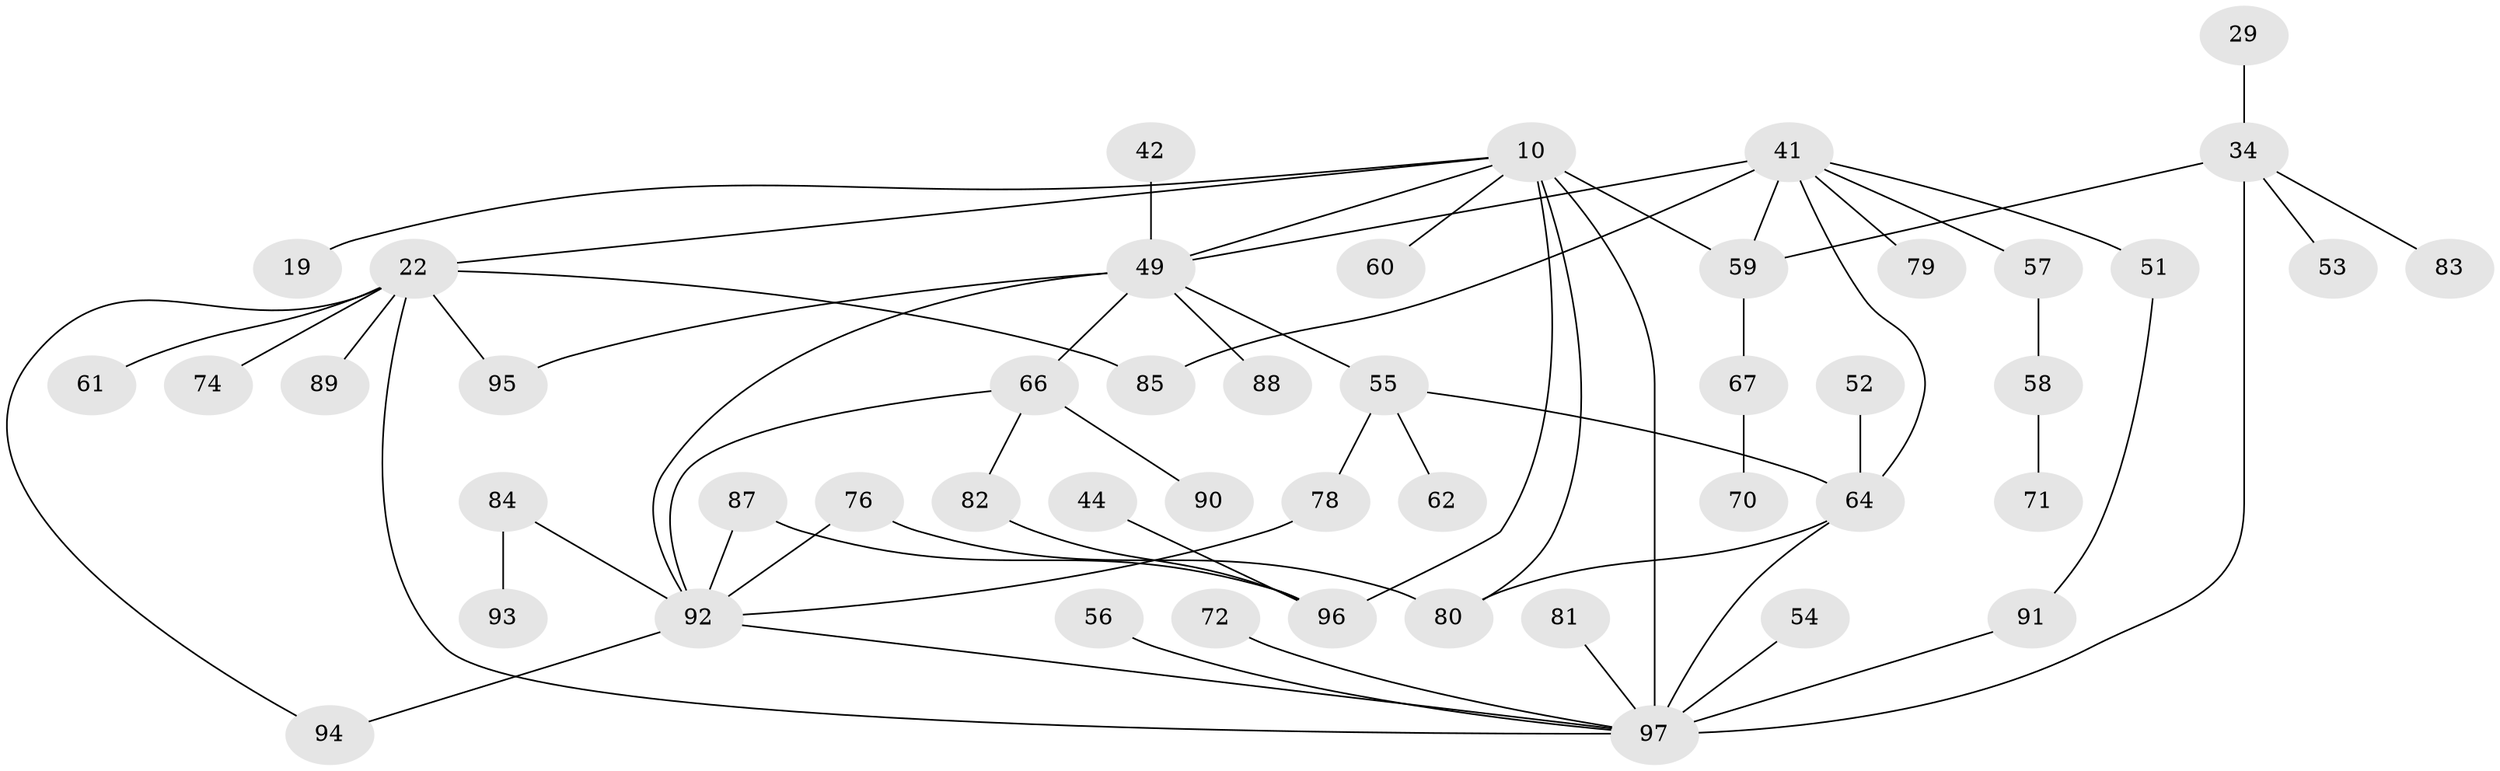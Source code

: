 // original degree distribution, {5: 0.07216494845360824, 4: 0.20618556701030927, 10: 0.010309278350515464, 3: 0.16494845360824742, 8: 0.010309278350515464, 6: 0.010309278350515464, 1: 0.25773195876288657, 2: 0.26804123711340205}
// Generated by graph-tools (version 1.1) at 2025/42/03/09/25 04:42:46]
// undirected, 48 vertices, 63 edges
graph export_dot {
graph [start="1"]
  node [color=gray90,style=filled];
  10 [super="+3"];
  19;
  22 [super="+1+2"];
  29;
  34 [super="+17"];
  41 [super="+18+13"];
  42;
  44;
  49 [super="+20+14+5"];
  51;
  52;
  53;
  54;
  55 [super="+16+46"];
  56;
  57;
  58;
  59 [super="+50"];
  60;
  61;
  62;
  64 [super="+25+43"];
  66 [super="+23"];
  67;
  70;
  71;
  72;
  74;
  76;
  78;
  79;
  80 [super="+32"];
  81 [super="+37"];
  82;
  83;
  84;
  85;
  87;
  88;
  89;
  90;
  91;
  92 [super="+75+73+69+77"];
  93;
  94;
  95;
  96 [super="+86"];
  97 [super="+26+38+45+40+65"];
  10 -- 60;
  10 -- 96 [weight=2];
  10 -- 19;
  10 -- 22;
  10 -- 49 [weight=3];
  10 -- 80;
  10 -- 59;
  10 -- 97 [weight=3];
  22 -- 61;
  22 -- 85;
  22 -- 89;
  22 -- 94;
  22 -- 74;
  22 -- 95;
  22 -- 97;
  29 -- 34;
  34 -- 53;
  34 -- 97 [weight=2];
  34 -- 59;
  34 -- 83;
  41 -- 57;
  41 -- 79;
  41 -- 51;
  41 -- 85;
  41 -- 59 [weight=2];
  41 -- 49;
  41 -- 64;
  42 -- 49;
  44 -- 96;
  49 -- 95;
  49 -- 66 [weight=3];
  49 -- 88;
  49 -- 55 [weight=2];
  49 -- 92 [weight=3];
  51 -- 91;
  52 -- 64;
  54 -- 97;
  55 -- 78;
  55 -- 62;
  55 -- 64;
  56 -- 97;
  57 -- 58;
  58 -- 71;
  59 -- 67;
  64 -- 97 [weight=4];
  64 -- 80;
  66 -- 90;
  66 -- 92;
  66 -- 82;
  67 -- 70;
  72 -- 97;
  76 -- 80;
  76 -- 92;
  78 -- 92;
  81 -- 97 [weight=4];
  82 -- 96;
  84 -- 93;
  84 -- 92;
  87 -- 92;
  87 -- 96;
  91 -- 97;
  92 -- 94;
  92 -- 97 [weight=3];
}

